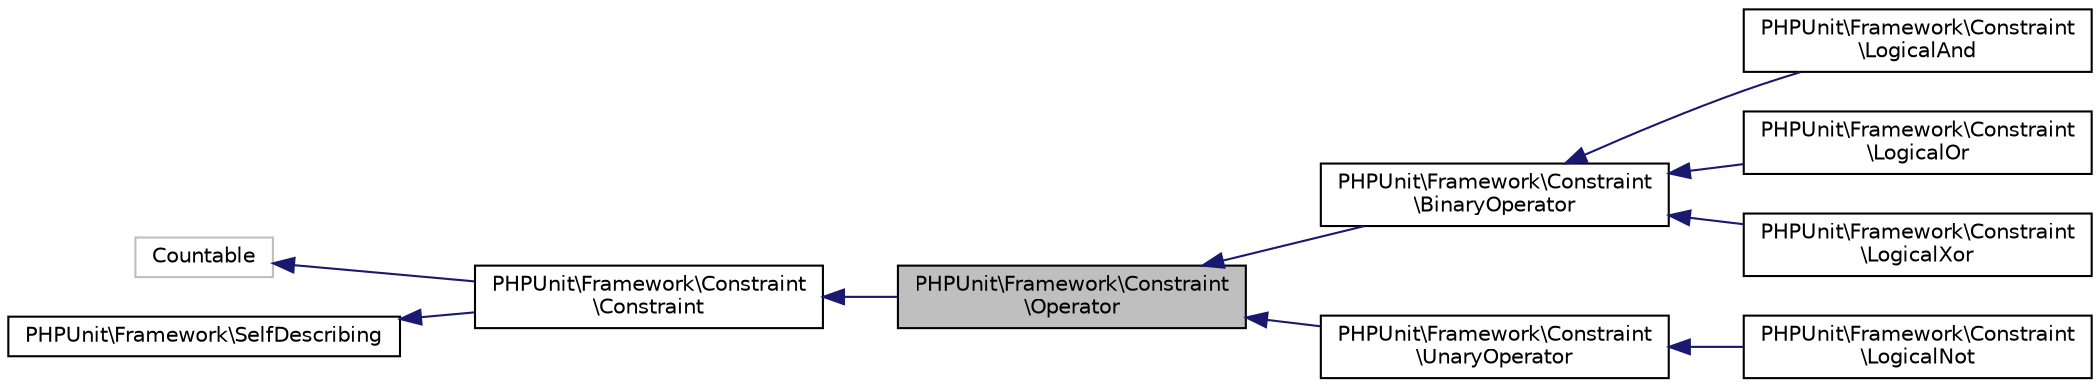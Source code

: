 digraph "PHPUnit\Framework\Constraint\Operator"
{
  edge [fontname="Helvetica",fontsize="10",labelfontname="Helvetica",labelfontsize="10"];
  node [fontname="Helvetica",fontsize="10",shape=record];
  rankdir="LR";
  Node0 [label="PHPUnit\\Framework\\Constraint\l\\Operator",height=0.2,width=0.4,color="black", fillcolor="grey75", style="filled", fontcolor="black"];
  Node1 -> Node0 [dir="back",color="midnightblue",fontsize="10",style="solid",fontname="Helvetica"];
  Node1 [label="PHPUnit\\Framework\\Constraint\l\\Constraint",height=0.2,width=0.4,color="black", fillcolor="white", style="filled",URL="$classPHPUnit_1_1Framework_1_1Constraint_1_1Constraint.html"];
  Node2 -> Node1 [dir="back",color="midnightblue",fontsize="10",style="solid",fontname="Helvetica"];
  Node2 [label="Countable",height=0.2,width=0.4,color="grey75", fillcolor="white", style="filled"];
  Node3 -> Node1 [dir="back",color="midnightblue",fontsize="10",style="solid",fontname="Helvetica"];
  Node3 [label="PHPUnit\\Framework\\SelfDescribing",height=0.2,width=0.4,color="black", fillcolor="white", style="filled",URL="$interfacePHPUnit_1_1Framework_1_1SelfDescribing.html"];
  Node0 -> Node4 [dir="back",color="midnightblue",fontsize="10",style="solid",fontname="Helvetica"];
  Node4 [label="PHPUnit\\Framework\\Constraint\l\\BinaryOperator",height=0.2,width=0.4,color="black", fillcolor="white", style="filled",URL="$classPHPUnit_1_1Framework_1_1Constraint_1_1BinaryOperator.html"];
  Node4 -> Node5 [dir="back",color="midnightblue",fontsize="10",style="solid",fontname="Helvetica"];
  Node5 [label="PHPUnit\\Framework\\Constraint\l\\LogicalAnd",height=0.2,width=0.4,color="black", fillcolor="white", style="filled",URL="$classPHPUnit_1_1Framework_1_1Constraint_1_1LogicalAnd.html"];
  Node4 -> Node6 [dir="back",color="midnightblue",fontsize="10",style="solid",fontname="Helvetica"];
  Node6 [label="PHPUnit\\Framework\\Constraint\l\\LogicalOr",height=0.2,width=0.4,color="black", fillcolor="white", style="filled",URL="$classPHPUnit_1_1Framework_1_1Constraint_1_1LogicalOr.html"];
  Node4 -> Node7 [dir="back",color="midnightblue",fontsize="10",style="solid",fontname="Helvetica"];
  Node7 [label="PHPUnit\\Framework\\Constraint\l\\LogicalXor",height=0.2,width=0.4,color="black", fillcolor="white", style="filled",URL="$classPHPUnit_1_1Framework_1_1Constraint_1_1LogicalXor.html"];
  Node0 -> Node8 [dir="back",color="midnightblue",fontsize="10",style="solid",fontname="Helvetica"];
  Node8 [label="PHPUnit\\Framework\\Constraint\l\\UnaryOperator",height=0.2,width=0.4,color="black", fillcolor="white", style="filled",URL="$classPHPUnit_1_1Framework_1_1Constraint_1_1UnaryOperator.html"];
  Node8 -> Node9 [dir="back",color="midnightblue",fontsize="10",style="solid",fontname="Helvetica"];
  Node9 [label="PHPUnit\\Framework\\Constraint\l\\LogicalNot",height=0.2,width=0.4,color="black", fillcolor="white", style="filled",URL="$classPHPUnit_1_1Framework_1_1Constraint_1_1LogicalNot.html"];
}
